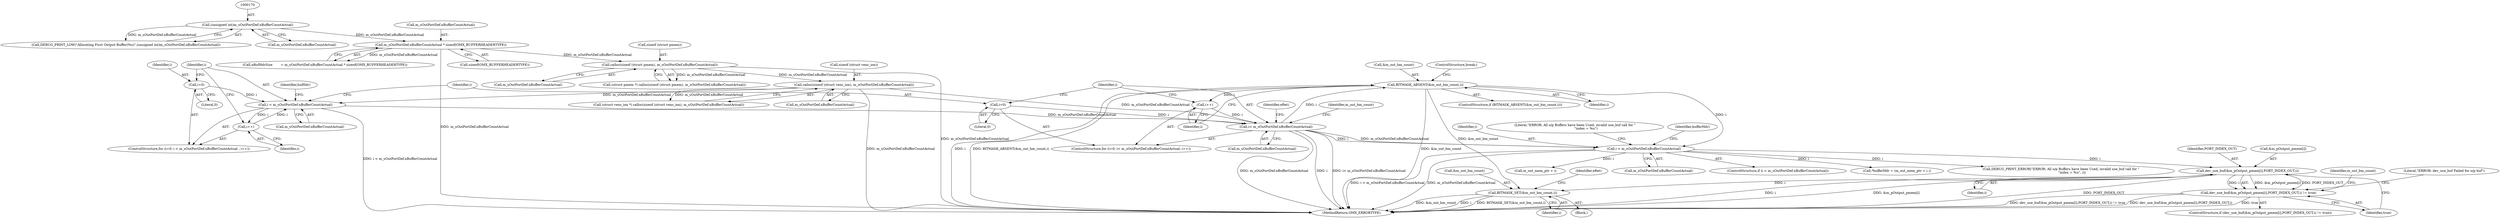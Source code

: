 digraph "0_Android_89913d7df36dbeb458ce165856bd6505a2ec647d_0@array" {
"1000619" [label="(Call,dev_use_buf(&m_pOutput_pmem[i],PORT_INDEX_OUT,i))"];
"1000365" [label="(Call,i < m_sOutPortDef.nBufferCountActual)"];
"1000353" [label="(Call,BITMASK_ABSENT(&m_out_bm_count,i))"];
"1000344" [label="(Call,i< m_sOutPortDef.nBufferCountActual)"];
"1000341" [label="(Call,i=0)"];
"1000349" [label="(Call,i++)"];
"1000249" [label="(Call,i < m_sOutPortDef.nBufferCountActual)"];
"1000254" [label="(Call,i++)"];
"1000246" [label="(Call,i=0)"];
"1000221" [label="(Call,calloc(sizeof (struct venc_ion), m_sOutPortDef.nBufferCountActual))"];
"1000202" [label="(Call,calloc(sizeof (struct pmem), m_sOutPortDef.nBufferCountActual))"];
"1000176" [label="(Call,m_sOutPortDef.nBufferCountActual * sizeof(OMX_BUFFERHEADERTYPE))"];
"1000169" [label="(Call,(unsigned int)m_sOutPortDef.nBufferCountActual)"];
"1000618" [label="(Call,dev_use_buf(&m_pOutput_pmem[i],PORT_INDEX_OUT,i) != true)"];
"1000632" [label="(Call,BITMASK_SET(&m_out_bm_count,i))"];
"1000341" [label="(Call,i=0)"];
"1000203" [label="(Call,sizeof (struct pmem))"];
"1000632" [label="(Call,BITMASK_SET(&m_out_bm_count,i))"];
"1000169" [label="(Call,(unsigned int)m_sOutPortDef.nBufferCountActual)"];
"1000246" [label="(Call,i=0)"];
"1000174" [label="(Call,nBufHdrSize        = m_sOutPortDef.nBufferCountActual * sizeof(OMX_BUFFERHEADERTYPE))"];
"1000248" [label="(Literal,0)"];
"1000634" [label="(Identifier,m_out_bm_count)"];
"1000639" [label="(Literal,\"ERROR: All o/p Buffers have been Used, invalid use_buf call for \"\n                     \"index = %u\")"];
"1000638" [label="(Call,DEBUG_PRINT_ERROR(\"ERROR: All o/p Buffers have been Used, invalid use_buf call for \"\n                     \"index = %u\", i))"];
"1000352" [label="(ControlStructure,if (BITMASK_ABSENT(&m_out_bm_count,i)))"];
"1000176" [label="(Call,m_sOutPortDef.nBufferCountActual * sizeof(OMX_BUFFERHEADERTYPE))"];
"1000344" [label="(Call,i< m_sOutPortDef.nBufferCountActual)"];
"1000342" [label="(Identifier,i)"];
"1000205" [label="(Call,m_sOutPortDef.nBufferCountActual)"];
"1000167" [label="(Call,DEBUG_PRINT_LOW(\"Allocating First Output Buffer(%u)\",(unsigned int)m_sOutPortDef.nBufferCountActual))"];
"1000624" [label="(Identifier,PORT_INDEX_OUT)"];
"1000255" [label="(Identifier,i)"];
"1000358" [label="(ControlStructure,break;)"];
"1000355" [label="(Identifier,m_out_bm_count)"];
"1000361" [label="(Identifier,eRet)"];
"1000219" [label="(Call,(struct venc_ion *) calloc(sizeof (struct venc_ion), m_sOutPortDef.nBufferCountActual))"];
"1000202" [label="(Call,calloc(sizeof (struct pmem), m_sOutPortDef.nBufferCountActual))"];
"1000635" [label="(Identifier,i)"];
"1000354" [label="(Call,&m_out_bm_count)"];
"1000646" [label="(MethodReturn,OMX_ERRORTYPE)"];
"1000373" [label="(Identifier,bufferHdr)"];
"1000374" [label="(Call,m_out_mem_ptr + i)"];
"1000180" [label="(Call,sizeof(OMX_BUFFERHEADERTYPE))"];
"1000356" [label="(Identifier,i)"];
"1000250" [label="(Identifier,i)"];
"1000367" [label="(Call,m_sOutPortDef.nBufferCountActual)"];
"1000625" [label="(Identifier,i)"];
"1000617" [label="(ControlStructure,if (dev_use_buf(&m_pOutput_pmem[i],PORT_INDEX_OUT,i) != true))"];
"1000340" [label="(ControlStructure,for (i=0; i< m_sOutPortDef.nBufferCountActual; i++))"];
"1000353" [label="(Call,BITMASK_ABSENT(&m_out_bm_count,i))"];
"1000251" [label="(Call,m_sOutPortDef.nBufferCountActual)"];
"1000222" [label="(Call,sizeof (struct venc_ion))"];
"1000633" [label="(Call,&m_out_bm_count)"];
"1000645" [label="(Identifier,eRet)"];
"1000366" [label="(Identifier,i)"];
"1000221" [label="(Call,calloc(sizeof (struct venc_ion), m_sOutPortDef.nBufferCountActual))"];
"1000200" [label="(Call,(struct pmem *) calloc(sizeof (struct pmem), m_sOutPortDef.nBufferCountActual))"];
"1000245" [label="(ControlStructure,for (i=0; i < m_sOutPortDef.nBufferCountActual ; i++))"];
"1000629" [label="(Literal,\"ERROR: dev_use_buf Failed for o/p buf\")"];
"1000254" [label="(Call,i++)"];
"1000346" [label="(Call,m_sOutPortDef.nBufferCountActual)"];
"1000224" [label="(Call,m_sOutPortDef.nBufferCountActual)"];
"1000177" [label="(Call,m_sOutPortDef.nBufferCountActual)"];
"1000364" [label="(ControlStructure,if (i < m_sOutPortDef.nBufferCountActual))"];
"1000350" [label="(Identifier,i)"];
"1000345" [label="(Identifier,i)"];
"1000619" [label="(Call,dev_use_buf(&m_pOutput_pmem[i],PORT_INDEX_OUT,i))"];
"1000349" [label="(Call,i++)"];
"1000249" [label="(Call,i < m_sOutPortDef.nBufferCountActual)"];
"1000371" [label="(Call,*bufferHdr = (m_out_mem_ptr + i ))"];
"1000618" [label="(Call,dev_use_buf(&m_pOutput_pmem[i],PORT_INDEX_OUT,i) != true)"];
"1000259" [label="(Identifier,bufHdr)"];
"1000247" [label="(Identifier,i)"];
"1000620" [label="(Call,&m_pOutput_pmem[i])"];
"1000626" [label="(Identifier,true)"];
"1000171" [label="(Call,m_sOutPortDef.nBufferCountActual)"];
"1000370" [label="(Block,)"];
"1000365" [label="(Call,i < m_sOutPortDef.nBufferCountActual)"];
"1000343" [label="(Literal,0)"];
"1000619" -> "1000618"  [label="AST: "];
"1000619" -> "1000625"  [label="CFG: "];
"1000620" -> "1000619"  [label="AST: "];
"1000624" -> "1000619"  [label="AST: "];
"1000625" -> "1000619"  [label="AST: "];
"1000626" -> "1000619"  [label="CFG: "];
"1000619" -> "1000646"  [label="DDG: PORT_INDEX_OUT"];
"1000619" -> "1000646"  [label="DDG: i"];
"1000619" -> "1000646"  [label="DDG: &m_pOutput_pmem[i]"];
"1000619" -> "1000618"  [label="DDG: &m_pOutput_pmem[i]"];
"1000619" -> "1000618"  [label="DDG: PORT_INDEX_OUT"];
"1000619" -> "1000618"  [label="DDG: i"];
"1000365" -> "1000619"  [label="DDG: i"];
"1000619" -> "1000632"  [label="DDG: i"];
"1000365" -> "1000364"  [label="AST: "];
"1000365" -> "1000367"  [label="CFG: "];
"1000366" -> "1000365"  [label="AST: "];
"1000367" -> "1000365"  [label="AST: "];
"1000373" -> "1000365"  [label="CFG: "];
"1000639" -> "1000365"  [label="CFG: "];
"1000365" -> "1000646"  [label="DDG: i < m_sOutPortDef.nBufferCountActual"];
"1000365" -> "1000646"  [label="DDG: m_sOutPortDef.nBufferCountActual"];
"1000353" -> "1000365"  [label="DDG: i"];
"1000344" -> "1000365"  [label="DDG: i"];
"1000344" -> "1000365"  [label="DDG: m_sOutPortDef.nBufferCountActual"];
"1000365" -> "1000371"  [label="DDG: i"];
"1000365" -> "1000374"  [label="DDG: i"];
"1000365" -> "1000638"  [label="DDG: i"];
"1000353" -> "1000352"  [label="AST: "];
"1000353" -> "1000356"  [label="CFG: "];
"1000354" -> "1000353"  [label="AST: "];
"1000356" -> "1000353"  [label="AST: "];
"1000358" -> "1000353"  [label="CFG: "];
"1000350" -> "1000353"  [label="CFG: "];
"1000353" -> "1000646"  [label="DDG: i"];
"1000353" -> "1000646"  [label="DDG: BITMASK_ABSENT(&m_out_bm_count,i)"];
"1000353" -> "1000646"  [label="DDG: &m_out_bm_count"];
"1000353" -> "1000349"  [label="DDG: i"];
"1000344" -> "1000353"  [label="DDG: i"];
"1000353" -> "1000632"  [label="DDG: &m_out_bm_count"];
"1000344" -> "1000340"  [label="AST: "];
"1000344" -> "1000346"  [label="CFG: "];
"1000345" -> "1000344"  [label="AST: "];
"1000346" -> "1000344"  [label="AST: "];
"1000355" -> "1000344"  [label="CFG: "];
"1000361" -> "1000344"  [label="CFG: "];
"1000344" -> "1000646"  [label="DDG: i< m_sOutPortDef.nBufferCountActual"];
"1000344" -> "1000646"  [label="DDG: m_sOutPortDef.nBufferCountActual"];
"1000344" -> "1000646"  [label="DDG: i"];
"1000341" -> "1000344"  [label="DDG: i"];
"1000349" -> "1000344"  [label="DDG: i"];
"1000249" -> "1000344"  [label="DDG: m_sOutPortDef.nBufferCountActual"];
"1000221" -> "1000344"  [label="DDG: m_sOutPortDef.nBufferCountActual"];
"1000341" -> "1000340"  [label="AST: "];
"1000341" -> "1000343"  [label="CFG: "];
"1000342" -> "1000341"  [label="AST: "];
"1000343" -> "1000341"  [label="AST: "];
"1000345" -> "1000341"  [label="CFG: "];
"1000349" -> "1000340"  [label="AST: "];
"1000349" -> "1000350"  [label="CFG: "];
"1000350" -> "1000349"  [label="AST: "];
"1000345" -> "1000349"  [label="CFG: "];
"1000249" -> "1000245"  [label="AST: "];
"1000249" -> "1000251"  [label="CFG: "];
"1000250" -> "1000249"  [label="AST: "];
"1000251" -> "1000249"  [label="AST: "];
"1000259" -> "1000249"  [label="CFG: "];
"1000342" -> "1000249"  [label="CFG: "];
"1000249" -> "1000646"  [label="DDG: i < m_sOutPortDef.nBufferCountActual"];
"1000254" -> "1000249"  [label="DDG: i"];
"1000246" -> "1000249"  [label="DDG: i"];
"1000221" -> "1000249"  [label="DDG: m_sOutPortDef.nBufferCountActual"];
"1000249" -> "1000254"  [label="DDG: i"];
"1000254" -> "1000245"  [label="AST: "];
"1000254" -> "1000255"  [label="CFG: "];
"1000255" -> "1000254"  [label="AST: "];
"1000250" -> "1000254"  [label="CFG: "];
"1000246" -> "1000245"  [label="AST: "];
"1000246" -> "1000248"  [label="CFG: "];
"1000247" -> "1000246"  [label="AST: "];
"1000248" -> "1000246"  [label="AST: "];
"1000250" -> "1000246"  [label="CFG: "];
"1000221" -> "1000219"  [label="AST: "];
"1000221" -> "1000224"  [label="CFG: "];
"1000222" -> "1000221"  [label="AST: "];
"1000224" -> "1000221"  [label="AST: "];
"1000219" -> "1000221"  [label="CFG: "];
"1000221" -> "1000646"  [label="DDG: m_sOutPortDef.nBufferCountActual"];
"1000221" -> "1000219"  [label="DDG: m_sOutPortDef.nBufferCountActual"];
"1000202" -> "1000221"  [label="DDG: m_sOutPortDef.nBufferCountActual"];
"1000202" -> "1000200"  [label="AST: "];
"1000202" -> "1000205"  [label="CFG: "];
"1000203" -> "1000202"  [label="AST: "];
"1000205" -> "1000202"  [label="AST: "];
"1000200" -> "1000202"  [label="CFG: "];
"1000202" -> "1000646"  [label="DDG: m_sOutPortDef.nBufferCountActual"];
"1000202" -> "1000200"  [label="DDG: m_sOutPortDef.nBufferCountActual"];
"1000176" -> "1000202"  [label="DDG: m_sOutPortDef.nBufferCountActual"];
"1000176" -> "1000174"  [label="AST: "];
"1000176" -> "1000180"  [label="CFG: "];
"1000177" -> "1000176"  [label="AST: "];
"1000180" -> "1000176"  [label="AST: "];
"1000174" -> "1000176"  [label="CFG: "];
"1000176" -> "1000646"  [label="DDG: m_sOutPortDef.nBufferCountActual"];
"1000176" -> "1000174"  [label="DDG: m_sOutPortDef.nBufferCountActual"];
"1000169" -> "1000176"  [label="DDG: m_sOutPortDef.nBufferCountActual"];
"1000169" -> "1000167"  [label="AST: "];
"1000169" -> "1000171"  [label="CFG: "];
"1000170" -> "1000169"  [label="AST: "];
"1000171" -> "1000169"  [label="AST: "];
"1000167" -> "1000169"  [label="CFG: "];
"1000169" -> "1000167"  [label="DDG: m_sOutPortDef.nBufferCountActual"];
"1000618" -> "1000617"  [label="AST: "];
"1000618" -> "1000626"  [label="CFG: "];
"1000626" -> "1000618"  [label="AST: "];
"1000629" -> "1000618"  [label="CFG: "];
"1000634" -> "1000618"  [label="CFG: "];
"1000618" -> "1000646"  [label="DDG: true"];
"1000618" -> "1000646"  [label="DDG: dev_use_buf(&m_pOutput_pmem[i],PORT_INDEX_OUT,i) != true"];
"1000618" -> "1000646"  [label="DDG: dev_use_buf(&m_pOutput_pmem[i],PORT_INDEX_OUT,i)"];
"1000632" -> "1000370"  [label="AST: "];
"1000632" -> "1000635"  [label="CFG: "];
"1000633" -> "1000632"  [label="AST: "];
"1000635" -> "1000632"  [label="AST: "];
"1000645" -> "1000632"  [label="CFG: "];
"1000632" -> "1000646"  [label="DDG: BITMASK_SET(&m_out_bm_count,i)"];
"1000632" -> "1000646"  [label="DDG: &m_out_bm_count"];
"1000632" -> "1000646"  [label="DDG: i"];
}
